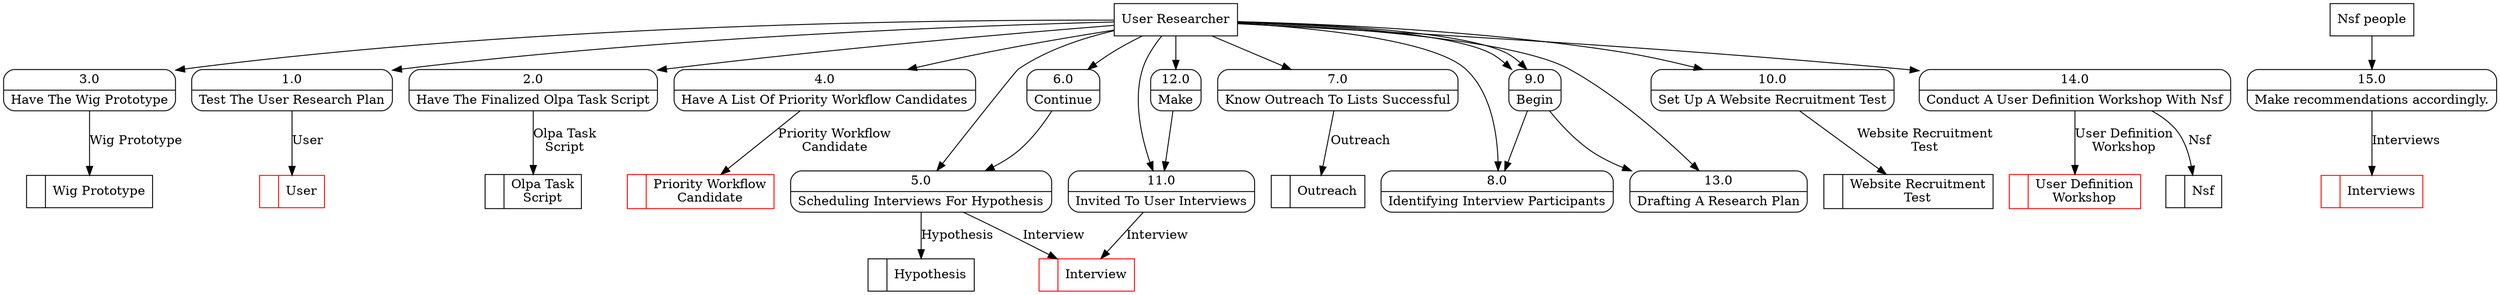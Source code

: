 digraph dfd2{ 
node[shape=record]
200 [label="<f0>  |<f1> Wig Prototype " ];
201 [label="<f0>  |<f1> Interview " color=red];
202 [label="<f0>  |<f1> Hypothesis " ];
203 [label="<f0>  |<f1> Outreach " ];
204 [label="<f0>  |<f1> Website Recruitment\nTest " ];
205 [label="<f0>  |<f1> User Definition\nWorkshop " color=red];
206 [label="<f0>  |<f1> Nsf " ];
207 [label="<f0>  |<f1> Olpa Task\nScript " ];
208 [label="<f0>  |<f1> Priority Workflow\nCandidate " color=red];
209 [label="<f0>  |<f1> User " color=red];
210 [label="User Researcher" shape=box];
211 [label="{<f0> 1.0|<f1> Test The User Research Plan }" shape=Mrecord];
212 [label="{<f0> 2.0|<f1> Have The Finalized Olpa Task Script }" shape=Mrecord];
213 [label="{<f0> 3.0|<f1> Have The Wig Prototype }" shape=Mrecord];
214 [label="{<f0> 4.0|<f1> Have A List Of Priority Workflow Candidates }" shape=Mrecord];
215 [label="{<f0> 5.0|<f1> Scheduling Interviews For Hypothesis }" shape=Mrecord];
216 [label="{<f0> 6.0|<f1> Continue }" shape=Mrecord];
217 [label="{<f0> 7.0|<f1> Know Outreach To Lists Successful }" shape=Mrecord];
218 [label="{<f0> 8.0|<f1> Identifying Interview Participants }" shape=Mrecord];
219 [label="{<f0> 9.0|<f1> Begin }" shape=Mrecord];
220 [label="{<f0> 10.0|<f1> Set Up A Website Recruitment Test }" shape=Mrecord];
221 [label="{<f0> 11.0|<f1> Invited To User Interviews }" shape=Mrecord];
222 [label="{<f0> 12.0|<f1> Make }" shape=Mrecord];
223 [label="{<f0> 13.0|<f1> Drafting A Research Plan }" shape=Mrecord];
224 [label="{<f0> 14.0|<f1> Conduct A User Definition Workshop With Nsf }" shape=Mrecord];
15 [label="{<f0> 15.0|<f1> Make recommendations accordingly. }" shape=Mrecord];
1000 [label="Nsf people" shape=box];
1000 -> 15
1002 [label="<f0>  |<f1> Interviews " color=red];
15 -> 1002 [label="Interviews"]
210 -> 211
210 -> 212
210 -> 213
210 -> 214
210 -> 215
210 -> 216
210 -> 217
210 -> 218
210 -> 219
210 -> 219
210 -> 220
210 -> 221
210 -> 222
210 -> 223
210 -> 224
212 -> 207 [label="Olpa Task\nScript"]
213 -> 200 [label="Wig Prototype"]
214 -> 208 [label="Priority Workflow\nCandidate"]
215 -> 201 [label="Interview"]
215 -> 202 [label="Hypothesis"]
216 -> 215
217 -> 203 [label="Outreach"]
219 -> 218
219 -> 223
220 -> 204 [label="Website Recruitment\nTest"]
221 -> 201 [label="Interview"]
222 -> 221
224 -> 205 [label="User Definition\nWorkshop"]
224 -> 206 [label="Nsf"]
211 -> 209 [label="User"]
}